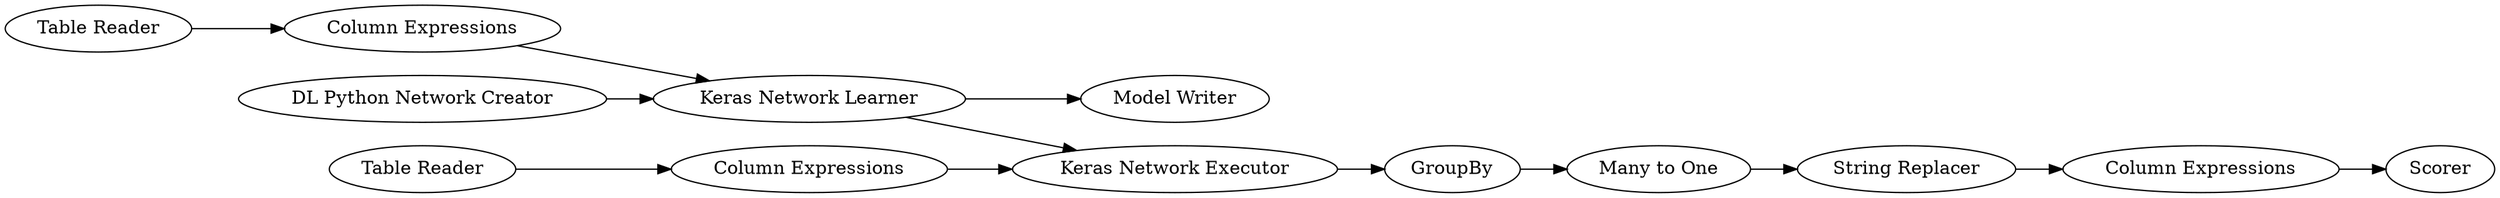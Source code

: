 digraph {
	220 -> 234
	237 -> 236
	222 -> 223
	238 -> 239
	218 -> 237
	223 -> 221
	240 -> 227
	236 -> 238
	223 -> 227
	234 -> 223
	227 -> 218
	207 -> 240
	227 [label="Keras Network Executor"]
	237 [label="Many to One"]
	223 [label="Keras Network Learner"]
	222 [label="DL Python Network Creator"]
	207 [label="Table Reader"]
	236 [label="String Replacer"]
	239 [label=Scorer]
	220 [label="Table Reader"]
	234 [label="Column Expressions"]
	238 [label="Column Expressions"]
	218 [label=GroupBy]
	240 [label="Column Expressions"]
	221 [label="Model Writer"]
	rankdir=LR
}

